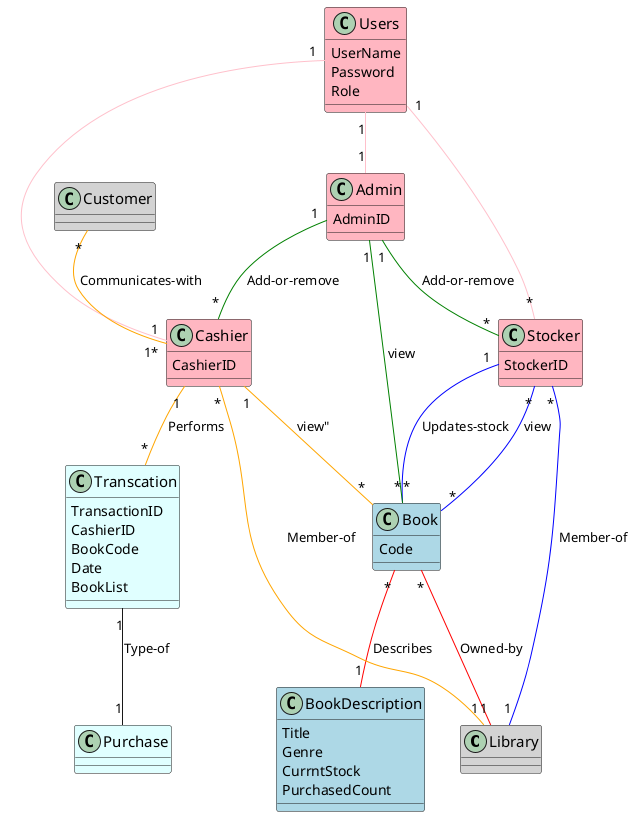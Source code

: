 @startuml

class Library #LightGray{

}

class Users #LightPink{
UserName
Password
Role


}

class Cashier #LightPink{
CashierID

}

class Stocker #LightPink{
StockerID
}

class Admin #LightPink{
AdminID
}

class Book #LightBlue  {
Code
}

class BookDescription #LightBlue   {
Title
Genre
CurrntStock
PurchasedCount
}

class Transcation #LightCyan{
TransactionID
CashierID
BookCode
Date
BookList
}

class Purchase #LightCyan{
}

class Customer #LightGray{

}



Users "1" -- "1" Cashier #pink
Users "1" -- "*" Stocker #pink
Users "1" -- "1" Admin  #pink

Stocker "1" -- "*" Book #blue:"Updates-stock"
Admin "1" -- "*" Cashier #green : "Add-or-remove"
Admin "1" -- "*" Stocker #green: "Add-or-remove"
Cashier "1" -- "*" Transcation #orange: "Performs"
Stocker "*" -- "*" Book #blue :"view"
Admin "1" -- "*" Book #green: "view"
Cashier"1" -- "*" Book #orange: "view""
Book "*" -- "1" BookDescription #red: "Describes"
Cashier"*" -- "1" Library #orange: "Member-of"
Stocker"*" -- "1" Library #blue : "Member-of"
Customer"*" -- "1*" Cashier #orange: "Communicates-with "
Book"*" -- "1" Library#red: "Owned-by"
Transcation"1" -- "1" Purchase : "Type-of"


skinparam class {
FontName Times New Roman
FontSize 15
 }




@enduml